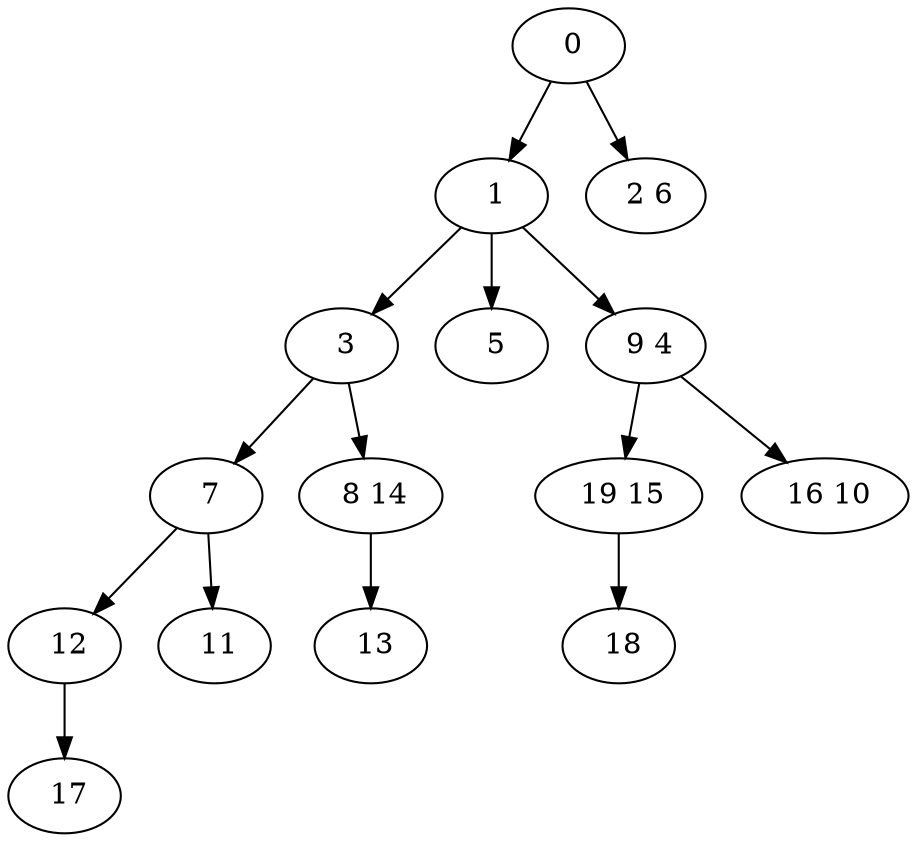 digraph mytree {
" 0" -> " 1";
" 0" -> " 2 6";
" 1" -> " 3";
" 1" -> " 5";
" 1" -> " 9 4";
" 2 6";
" 3" -> " 7";
" 3" -> " 8 14";
" 5";
" 9 4" -> " 19 15";
" 9 4" -> " 16 10";
" 7" -> " 12";
" 7" -> " 11";
" 8 14" -> " 13";
" 12" -> " 17";
" 11";
" 17";
" 19 15" -> " 18";
" 18";
" 13";
" 16 10";
}
